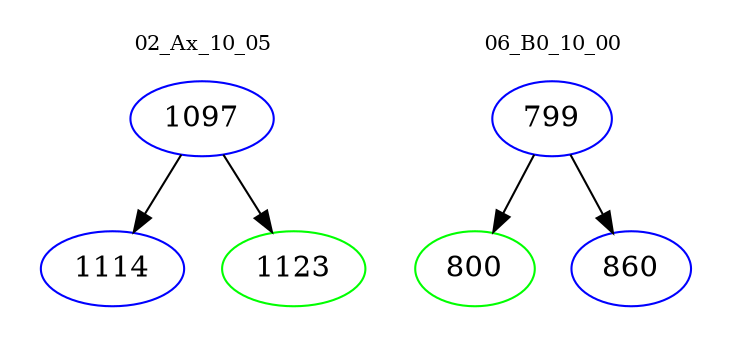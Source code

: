 digraph{
subgraph cluster_0 {
color = white
label = "02_Ax_10_05";
fontsize=10;
T0_1097 [label="1097", color="blue"]
T0_1097 -> T0_1114 [color="black"]
T0_1114 [label="1114", color="blue"]
T0_1097 -> T0_1123 [color="black"]
T0_1123 [label="1123", color="green"]
}
subgraph cluster_1 {
color = white
label = "06_B0_10_00";
fontsize=10;
T1_799 [label="799", color="blue"]
T1_799 -> T1_800 [color="black"]
T1_800 [label="800", color="green"]
T1_799 -> T1_860 [color="black"]
T1_860 [label="860", color="blue"]
}
}
